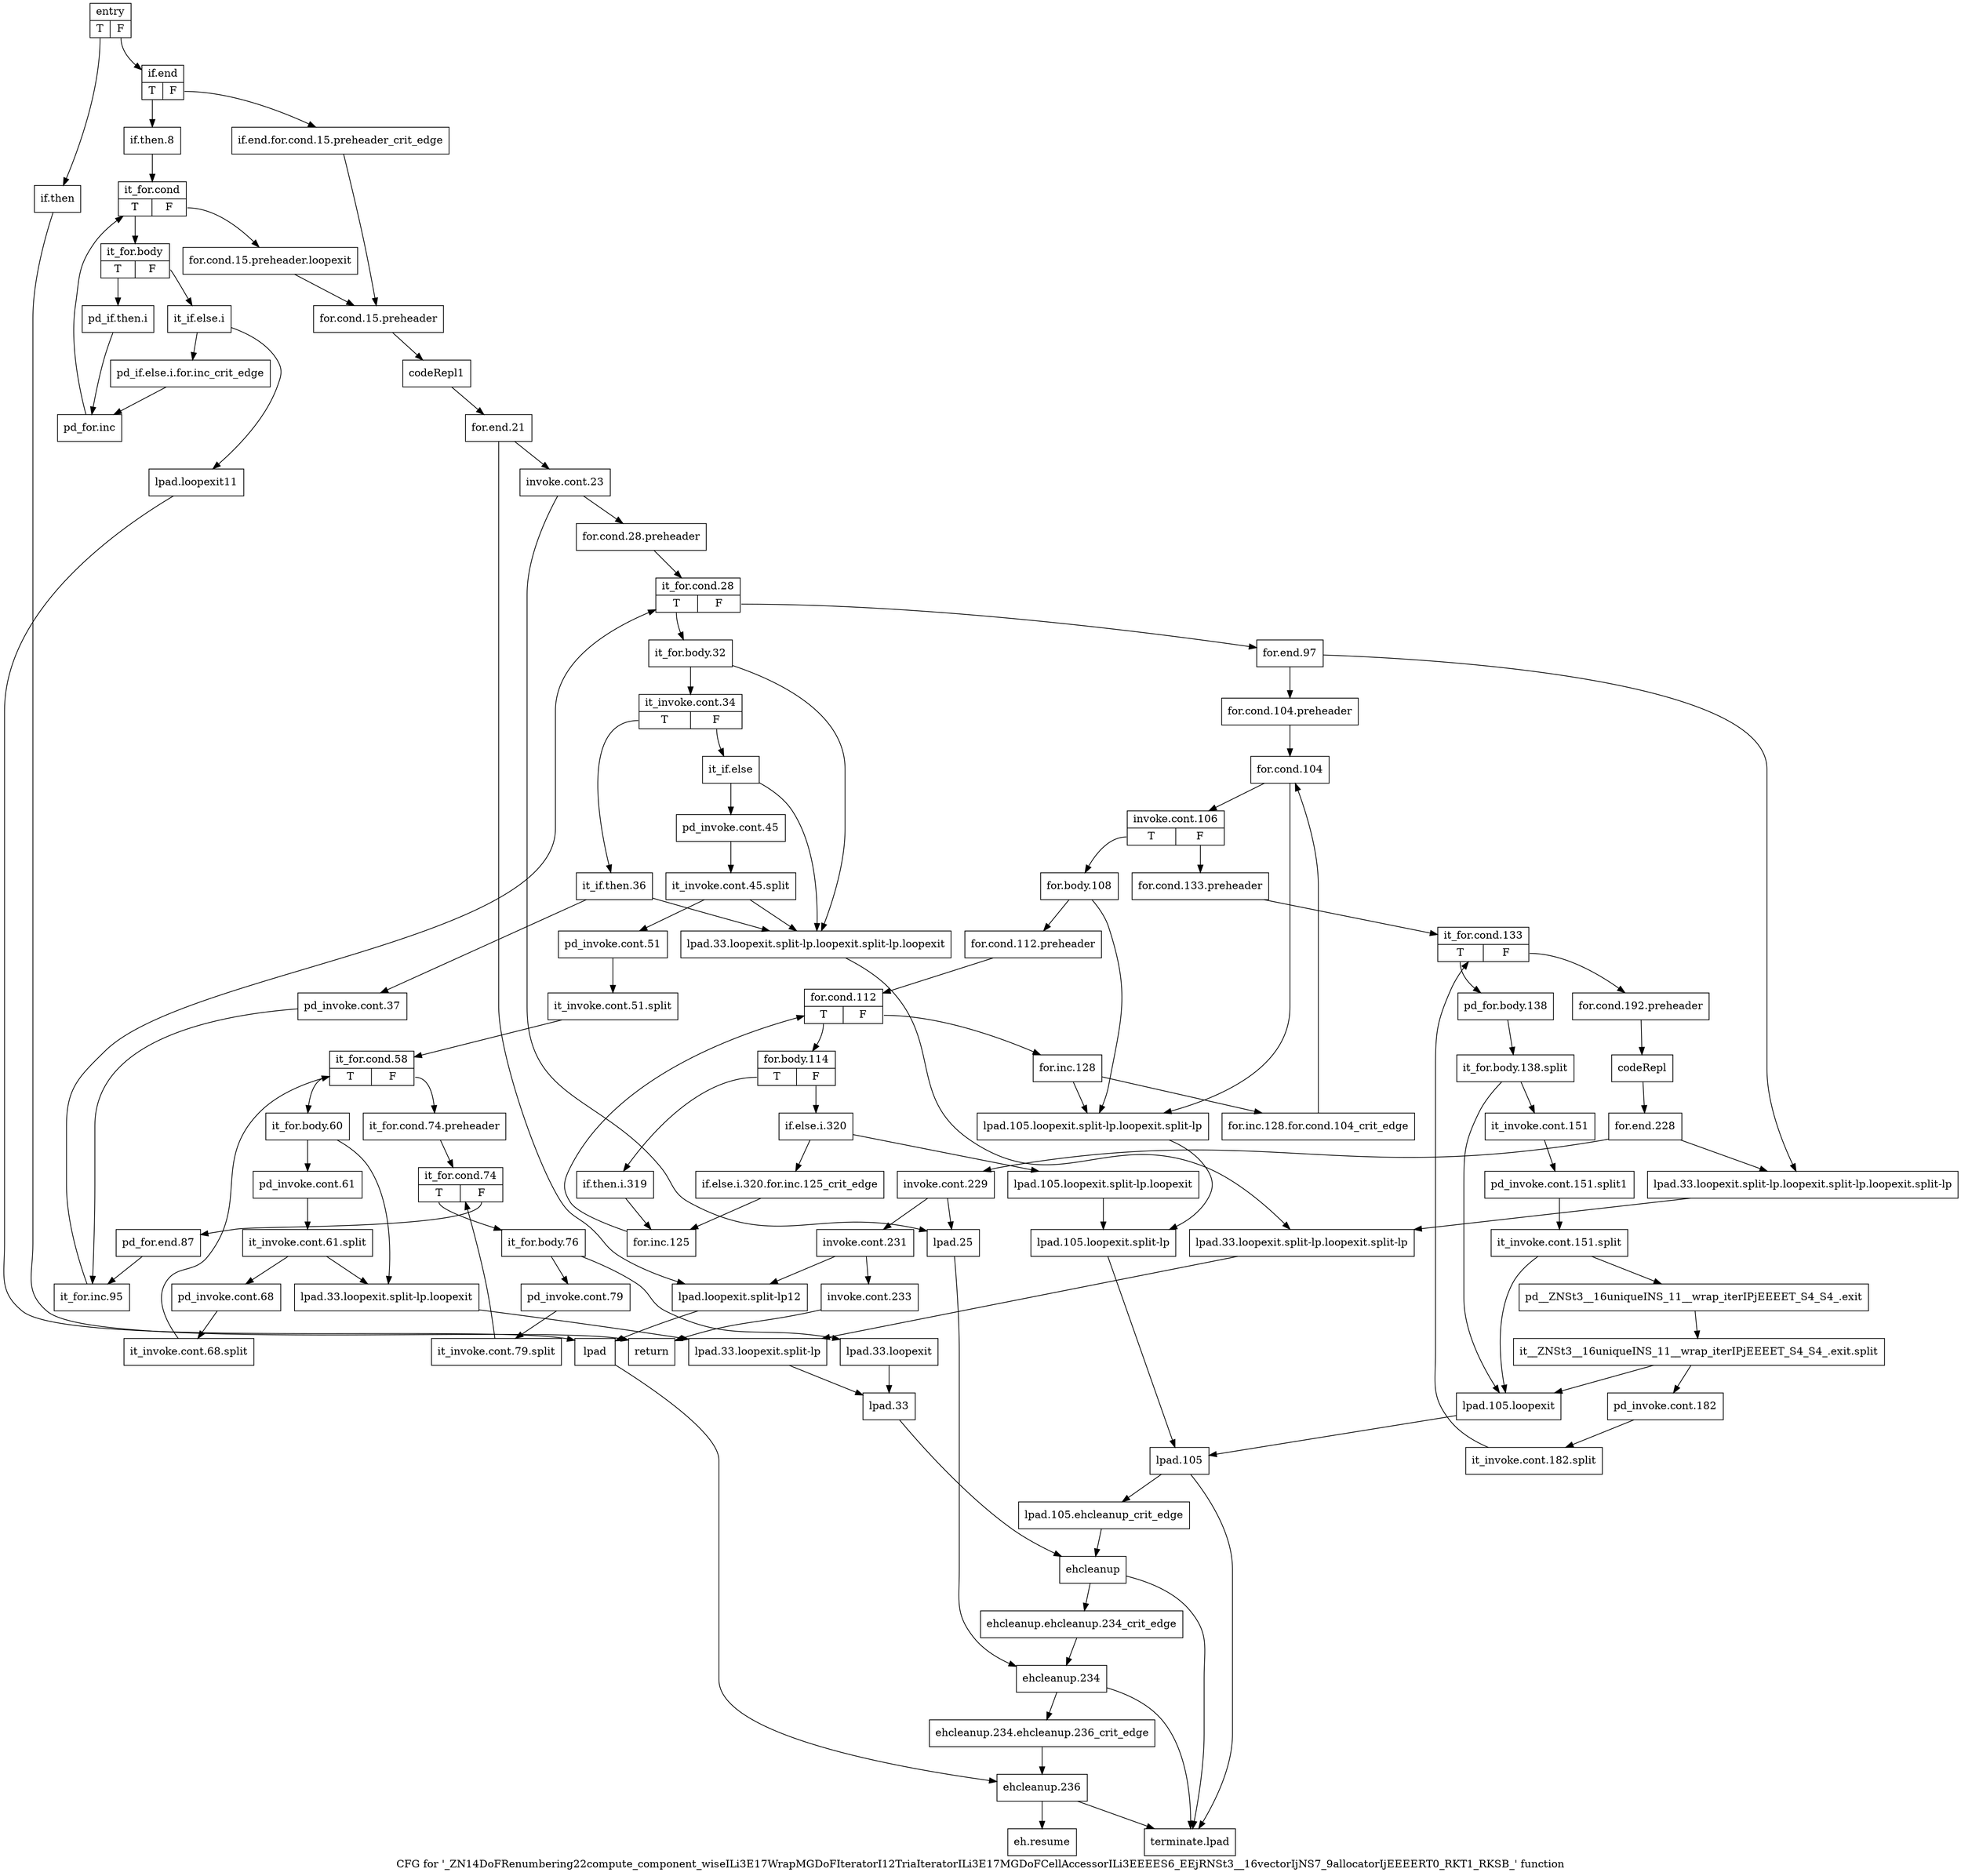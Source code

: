 digraph "CFG for '_ZN14DoFRenumbering22compute_component_wiseILi3E17WrapMGDoFIteratorI12TriaIteratorILi3E17MGDoFCellAccessorILi3EEEES6_EEjRNSt3__16vectorIjNS7_9allocatorIjEEEERT0_RKT1_RKSB_' function" {
	label="CFG for '_ZN14DoFRenumbering22compute_component_wiseILi3E17WrapMGDoFIteratorI12TriaIteratorILi3E17MGDoFCellAccessorILi3EEEES6_EEjRNSt3__16vectorIjNS7_9allocatorIjEEEERT0_RKT1_RKSB_' function";

	Node0x451e640 [shape=record,label="{entry|{<s0>T|<s1>F}}"];
	Node0x451e640:s0 -> Node0x451e690;
	Node0x451e640:s1 -> Node0x451e6e0;
	Node0x451e690 [shape=record,label="{if.then}"];
	Node0x451e690 -> Node0x4520030;
	Node0x451e6e0 [shape=record,label="{if.end|{<s0>T|<s1>F}}"];
	Node0x451e6e0:s0 -> Node0x451e820;
	Node0x451e6e0:s1 -> Node0x451e730;
	Node0x451e730 [shape=record,label="{if.end.for.cond.15.preheader_crit_edge}"];
	Node0x451e730 -> Node0x451e7d0;
	Node0x451e780 [shape=record,label="{for.cond.15.preheader.loopexit}"];
	Node0x451e780 -> Node0x451e7d0;
	Node0x451e7d0 [shape=record,label="{for.cond.15.preheader}"];
	Node0x451e7d0 -> Node0x451eb40;
	Node0x451e820 [shape=record,label="{if.then.8}"];
	Node0x451e820 -> Node0x451e870;
	Node0x451e870 [shape=record,label="{it_for.cond|{<s0>T|<s1>F}}"];
	Node0x451e870:s0 -> Node0x451e8c0;
	Node0x451e870:s1 -> Node0x451e780;
	Node0x451e8c0 [shape=record,label="{it_for.body|{<s0>T|<s1>F}}"];
	Node0x451e8c0:s0 -> Node0x451e910;
	Node0x451e8c0:s1 -> Node0x451e960;
	Node0x451e910 [shape=record,label="{pd_if.then.i}"];
	Node0x451e910 -> Node0x451ea00;
	Node0x451e960 [shape=record,label="{it_if.else.i}"];
	Node0x451e960 -> Node0x451e9b0;
	Node0x451e960 -> Node0x451ea50;
	Node0x451e9b0 [shape=record,label="{pd_if.else.i.for.inc_crit_edge}"];
	Node0x451e9b0 -> Node0x451ea00;
	Node0x451ea00 [shape=record,label="{pd_for.inc}"];
	Node0x451ea00 -> Node0x451e870;
	Node0x451ea50 [shape=record,label="{lpad.loopexit11}"];
	Node0x451ea50 -> Node0x451eaf0;
	Node0x451eaa0 [shape=record,label="{lpad.loopexit.split-lp12}"];
	Node0x451eaa0 -> Node0x451eaf0;
	Node0x451eaf0 [shape=record,label="{lpad}"];
	Node0x451eaf0 -> Node0x451ffe0;
	Node0x451eb40 [shape=record,label="{codeRepl1}"];
	Node0x451eb40 -> Node0x451eb90;
	Node0x451eb90 [shape=record,label="{for.end.21}"];
	Node0x451eb90 -> Node0x451ebe0;
	Node0x451eb90 -> Node0x451eaa0;
	Node0x451ebe0 [shape=record,label="{invoke.cont.23}"];
	Node0x451ebe0 -> Node0x451ec30;
	Node0x451ebe0 -> Node0x451ee10;
	Node0x451ec30 [shape=record,label="{for.cond.28.preheader}"];
	Node0x451ec30 -> Node0x451ec80;
	Node0x451ec80 [shape=record,label="{it_for.cond.28|{<s0>T|<s1>F}}"];
	Node0x451ec80:s0 -> Node0x451ecd0;
	Node0x451ec80:s1 -> Node0x451f4a0;
	Node0x451ecd0 [shape=record,label="{it_for.body.32}"];
	Node0x451ecd0 -> Node0x451ed20;
	Node0x451ecd0 -> Node0x451ef00;
	Node0x451ed20 [shape=record,label="{it_invoke.cont.34|{<s0>T|<s1>F}}"];
	Node0x451ed20:s0 -> Node0x451ed70;
	Node0x451ed20:s1 -> Node0x451f090;
	Node0x451ed70 [shape=record,label="{it_if.then.36}"];
	Node0x451ed70 -> Node0x451edc0;
	Node0x451ed70 -> Node0x451ef00;
	Node0x451edc0 [shape=record,label="{pd_invoke.cont.37}"];
	Node0x451edc0 -> Node0x451f450;
	Node0x451ee10 [shape=record,label="{lpad.25}"];
	Node0x451ee10 -> Node0x451ff40;
	Node0x451ee60 [shape=record,label="{lpad.33.loopexit}"];
	Node0x451ee60 -> Node0x451f040;
	Node0x451eeb0 [shape=record,label="{lpad.33.loopexit.split-lp.loopexit}"];
	Node0x451eeb0 -> Node0x451eff0;
	Node0x451ef00 [shape=record,label="{lpad.33.loopexit.split-lp.loopexit.split-lp.loopexit}"];
	Node0x451ef00 -> Node0x451efa0;
	Node0x451ef50 [shape=record,label="{lpad.33.loopexit.split-lp.loopexit.split-lp.loopexit.split-lp}"];
	Node0x451ef50 -> Node0x451efa0;
	Node0x451efa0 [shape=record,label="{lpad.33.loopexit.split-lp.loopexit.split-lp}"];
	Node0x451efa0 -> Node0x451eff0;
	Node0x451eff0 [shape=record,label="{lpad.33.loopexit.split-lp}"];
	Node0x451eff0 -> Node0x451f040;
	Node0x451f040 [shape=record,label="{lpad.33}"];
	Node0x451f040 -> Node0x451fe50;
	Node0x451f090 [shape=record,label="{it_if.else}"];
	Node0x451f090 -> Node0x451f0e0;
	Node0x451f090 -> Node0x451ef00;
	Node0x451f0e0 [shape=record,label="{pd_invoke.cont.45}"];
	Node0x451f0e0 -> Node0xa0d0b50;
	Node0xa0d0b50 [shape=record,label="{it_invoke.cont.45.split}"];
	Node0xa0d0b50 -> Node0x451f130;
	Node0xa0d0b50 -> Node0x451ef00;
	Node0x451f130 [shape=record,label="{pd_invoke.cont.51}"];
	Node0x451f130 -> Node0xa0cfe40;
	Node0xa0cfe40 [shape=record,label="{it_invoke.cont.51.split}"];
	Node0xa0cfe40 -> Node0x451f180;
	Node0x451f180 [shape=record,label="{it_for.cond.58|{<s0>T|<s1>F}}"];
	Node0x451f180:s0 -> Node0x451f220;
	Node0x451f180:s1 -> Node0x451f1d0;
	Node0x451f1d0 [shape=record,label="{it_for.cond.74.preheader}"];
	Node0x451f1d0 -> Node0x451f310;
	Node0x451f220 [shape=record,label="{it_for.body.60}"];
	Node0x451f220 -> Node0x451f270;
	Node0x451f220 -> Node0x451eeb0;
	Node0x451f270 [shape=record,label="{pd_invoke.cont.61}"];
	Node0x451f270 -> Node0xa0d0290;
	Node0xa0d0290 [shape=record,label="{it_invoke.cont.61.split}"];
	Node0xa0d0290 -> Node0x451f2c0;
	Node0xa0d0290 -> Node0x451eeb0;
	Node0x451f2c0 [shape=record,label="{pd_invoke.cont.68}"];
	Node0x451f2c0 -> Node0xa0cfee0;
	Node0xa0cfee0 [shape=record,label="{it_invoke.cont.68.split}"];
	Node0xa0cfee0 -> Node0x451f180;
	Node0x451f310 [shape=record,label="{it_for.cond.74|{<s0>T|<s1>F}}"];
	Node0x451f310:s0 -> Node0x451f360;
	Node0x451f310:s1 -> Node0x451f400;
	Node0x451f360 [shape=record,label="{it_for.body.76}"];
	Node0x451f360 -> Node0x451f3b0;
	Node0x451f360 -> Node0x451ee60;
	Node0x451f3b0 [shape=record,label="{pd_invoke.cont.79}"];
	Node0x451f3b0 -> Node0xa0cff30;
	Node0xa0cff30 [shape=record,label="{it_invoke.cont.79.split}"];
	Node0xa0cff30 -> Node0x451f310;
	Node0x451f400 [shape=record,label="{pd_for.end.87}"];
	Node0x451f400 -> Node0x451f450;
	Node0x451f450 [shape=record,label="{it_for.inc.95}"];
	Node0x451f450 -> Node0x451ec80;
	Node0x451f4a0 [shape=record,label="{for.end.97}"];
	Node0x451f4a0 -> Node0x451f4f0;
	Node0x451f4a0 -> Node0x451ef50;
	Node0x451f4f0 [shape=record,label="{for.cond.104.preheader}"];
	Node0x451f4f0 -> Node0x451f540;
	Node0x451f540 [shape=record,label="{for.cond.104}"];
	Node0x451f540 -> Node0x451f590;
	Node0x451f540 -> Node0x451f950;
	Node0x451f590 [shape=record,label="{invoke.cont.106|{<s0>T|<s1>F}}"];
	Node0x451f590:s0 -> Node0x451f630;
	Node0x451f590:s1 -> Node0x451f5e0;
	Node0x451f5e0 [shape=record,label="{for.cond.133.preheader}"];
	Node0x451f5e0 -> Node0x451fb30;
	Node0x451f630 [shape=record,label="{for.body.108}"];
	Node0x451f630 -> Node0x451f680;
	Node0x451f630 -> Node0x451f950;
	Node0x451f680 [shape=record,label="{for.cond.112.preheader}"];
	Node0x451f680 -> Node0x451f6d0;
	Node0x451f6d0 [shape=record,label="{for.cond.112|{<s0>T|<s1>F}}"];
	Node0x451f6d0:s0 -> Node0x451f720;
	Node0x451f6d0:s1 -> Node0x451fa90;
	Node0x451f720 [shape=record,label="{for.body.114|{<s0>T|<s1>F}}"];
	Node0x451f720:s0 -> Node0x451f770;
	Node0x451f720:s1 -> Node0x451f7c0;
	Node0x451f770 [shape=record,label="{if.then.i.319}"];
	Node0x451f770 -> Node0x451f860;
	Node0x451f7c0 [shape=record,label="{if.else.i.320}"];
	Node0x451f7c0 -> Node0x451f810;
	Node0x451f7c0 -> Node0x451f900;
	Node0x451f810 [shape=record,label="{if.else.i.320.for.inc.125_crit_edge}"];
	Node0x451f810 -> Node0x451f860;
	Node0x451f860 [shape=record,label="{for.inc.125}"];
	Node0x451f860 -> Node0x451f6d0;
	Node0x451f8b0 [shape=record,label="{lpad.105.loopexit}"];
	Node0x451f8b0 -> Node0x451f9f0;
	Node0x451f900 [shape=record,label="{lpad.105.loopexit.split-lp.loopexit}"];
	Node0x451f900 -> Node0x451f9a0;
	Node0x451f950 [shape=record,label="{lpad.105.loopexit.split-lp.loopexit.split-lp}"];
	Node0x451f950 -> Node0x451f9a0;
	Node0x451f9a0 [shape=record,label="{lpad.105.loopexit.split-lp}"];
	Node0x451f9a0 -> Node0x451f9f0;
	Node0x451f9f0 [shape=record,label="{lpad.105}"];
	Node0x451f9f0 -> Node0x451fa40;
	Node0x451f9f0 -> Node0x45200d0;
	Node0x451fa40 [shape=record,label="{lpad.105.ehcleanup_crit_edge}"];
	Node0x451fa40 -> Node0x451fe50;
	Node0x451fa90 [shape=record,label="{for.inc.128}"];
	Node0x451fa90 -> Node0x451fae0;
	Node0x451fa90 -> Node0x451f950;
	Node0x451fae0 [shape=record,label="{for.inc.128.for.cond.104_crit_edge}"];
	Node0x451fae0 -> Node0x451f540;
	Node0x451fb30 [shape=record,label="{it_for.cond.133|{<s0>T|<s1>F}}"];
	Node0x451fb30:s0 -> Node0x451fbd0;
	Node0x451fb30:s1 -> Node0x451fb80;
	Node0x451fb80 [shape=record,label="{for.cond.192.preheader}"];
	Node0x451fb80 -> Node0x451fd10;
	Node0x451fbd0 [shape=record,label="{pd_for.body.138}"];
	Node0x451fbd0 -> Node0xa0d0700;
	Node0xa0d0700 [shape=record,label="{it_for.body.138.split}"];
	Node0xa0d0700 -> Node0x451fc20;
	Node0xa0d0700 -> Node0x451f8b0;
	Node0x451fc20 [shape=record,label="{it_invoke.cont.151}"];
	Node0x451fc20 -> Node0xa0d0a50;
	Node0xa0d0a50 [shape=record,label="{pd_invoke.cont.151.split1}"];
	Node0xa0d0a50 -> Node0xa0cffb0;
	Node0xa0cffb0 [shape=record,label="{it_invoke.cont.151.split}"];
	Node0xa0cffb0 -> Node0x451fc70;
	Node0xa0cffb0 -> Node0x451f8b0;
	Node0x451fc70 [shape=record,label="{pd__ZNSt3__16uniqueINS_11__wrap_iterIPjEEEET_S4_S4_.exit}"];
	Node0x451fc70 -> Node0xa0d0950;
	Node0xa0d0950 [shape=record,label="{it__ZNSt3__16uniqueINS_11__wrap_iterIPjEEEET_S4_S4_.exit.split}"];
	Node0xa0d0950 -> Node0x451fcc0;
	Node0xa0d0950 -> Node0x451f8b0;
	Node0x451fcc0 [shape=record,label="{pd_invoke.cont.182}"];
	Node0x451fcc0 -> Node0xa0d09d0;
	Node0xa0d09d0 [shape=record,label="{it_invoke.cont.182.split}"];
	Node0xa0d09d0 -> Node0x451fb30;
	Node0x451fd10 [shape=record,label="{codeRepl}"];
	Node0x451fd10 -> Node0x451fd60;
	Node0x451fd60 [shape=record,label="{for.end.228}"];
	Node0x451fd60 -> Node0x451fdb0;
	Node0x451fd60 -> Node0x451ef50;
	Node0x451fdb0 [shape=record,label="{invoke.cont.229}"];
	Node0x451fdb0 -> Node0x451fe00;
	Node0x451fdb0 -> Node0x451ee10;
	Node0x451fe00 [shape=record,label="{invoke.cont.231}"];
	Node0x451fe00 -> Node0x451fef0;
	Node0x451fe00 -> Node0x451eaa0;
	Node0x451fe50 [shape=record,label="{ehcleanup}"];
	Node0x451fe50 -> Node0x451fea0;
	Node0x451fe50 -> Node0x45200d0;
	Node0x451fea0 [shape=record,label="{ehcleanup.ehcleanup.234_crit_edge}"];
	Node0x451fea0 -> Node0x451ff40;
	Node0x451fef0 [shape=record,label="{invoke.cont.233}"];
	Node0x451fef0 -> Node0x4520030;
	Node0x451ff40 [shape=record,label="{ehcleanup.234}"];
	Node0x451ff40 -> Node0x451ff90;
	Node0x451ff40 -> Node0x45200d0;
	Node0x451ff90 [shape=record,label="{ehcleanup.234.ehcleanup.236_crit_edge}"];
	Node0x451ff90 -> Node0x451ffe0;
	Node0x451ffe0 [shape=record,label="{ehcleanup.236}"];
	Node0x451ffe0 -> Node0x4520080;
	Node0x451ffe0 -> Node0x45200d0;
	Node0x4520030 [shape=record,label="{return}"];
	Node0x4520080 [shape=record,label="{eh.resume}"];
	Node0x45200d0 [shape=record,label="{terminate.lpad}"];
}
